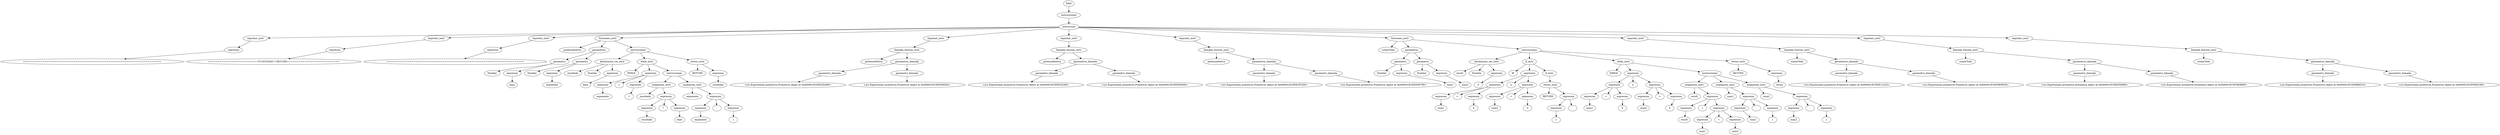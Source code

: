 digraph {
n0[label="RAIZ"];
n1[label="instrucciones"];
n0->n1;
n2[label="instruccion"];
n1->n2;
n3[label="imprimir_instr"];
n2->n3;
n4[label="expresion"];
n3->n4;
n5[label="======================================================================="];
n4->n5;
n6[label="imprimir_instr"];
n2->n6;
n7[label="expresion"];
n6->n7;
n8[label="==========================FUNCIONES Y RETURN==========================="];
n7->n8;
n9[label="imprimir_instr"];
n2->n9;
n10[label="expresion"];
n9->n10;
n11[label="======================================================================="];
n10->n11;
n12[label="funciones_instr"];
n2->n12;
n13[label="potenciaNativa"];
n12->n13;
n14[label="parametros"];
n12->n14;
n15[label="parametro"];
n14->n15;
n16[label="Number"];
n15->n16;
n17[label="expresion"];
n15->n17;
n18[label="base"];
n17->n18;
n19[label="parametro"];
n14->n19;
n20[label="Number"];
n19->n20;
n21[label="expresion"];
n19->n21;
n22[label="exponente"];
n21->n22;
n23[label="instrucciones"];
n12->n23;
n24[label="declaracion_var_instr"];
n23->n24;
n25[label="resultado"];
n24->n25;
n26[label="Number"];
n24->n26;
n27[label="expresion"];
n24->n27;
n28[label="base"];
n27->n28;
n29[label="while_instr"];
n23->n29;
n30[label="WHILE"];
n29->n30;
n31[label="expresion"];
n29->n31;
n32[label="expresion"];
n31->n32;
n33[label="exponente"];
n32->n33;
n34[label=">"];
n31->n34;
n35[label="expresion"];
n31->n35;
n36[label="1"];
n35->n36;
n37[label="instrucciones"];
n29->n37;
n38[label="asignacion_instr"];
n37->n38;
n39[label="resultado"];
n38->n39;
n40[label="expresion"];
n38->n40;
n41[label="expresion"];
n40->n41;
n42[label="resultado"];
n41->n42;
n43[label="*"];
n40->n43;
n44[label="expresion"];
n40->n44;
n45[label="base"];
n44->n45;
n46[label="asignacion_instr"];
n37->n46;
n47[label="exponente"];
n46->n47;
n48[label="expresion"];
n46->n48;
n49[label="expresion"];
n48->n49;
n50[label="exponente"];
n49->n50;
n51[label="-"];
n48->n51;
n52[label="expresion"];
n48->n52;
n53[label="1"];
n52->n53;
n54[label="return_instr"];
n23->n54;
n55[label="RETURN"];
n54->n55;
n56[label="expresion"];
n54->n56;
n57[label="resultado"];
n56->n57;
n58[label="imprimir_instr"];
n2->n58;
n59[label="llamada_funcion_instr"];
n58->n59;
n60[label="potenciaNativa"];
n59->n60;
n61[label="parametros_llamada"];
n59->n61;
n62[label="parametro_llamada"];
n61->n62;
n63[label="<src.Expresiones.primitivos.Primitivos object at 0x000001ECEEE2D490>"];
n62->n63;
n64[label="parametro_llamada"];
n61->n64;
n65[label="<src.Expresiones.primitivos.Primitivos object at 0x000001ECEED59050>"];
n64->n65;
n66[label="imprimir_instr"];
n2->n66;
n67[label="llamada_funcion_instr"];
n66->n67;
n68[label="potenciaNativa"];
n67->n68;
n69[label="parametros_llamada"];
n67->n69;
n70[label="parametro_llamada"];
n69->n70;
n71[label="<src.Expresiones.primitivos.Primitivos object at 0x000001ECEEE35290>"];
n70->n71;
n72[label="parametro_llamada"];
n69->n72;
n73[label="<src.Expresiones.primitivos.Primitivos object at 0x000001ECEED59450>"];
n72->n73;
n74[label="imprimir_instr"];
n2->n74;
n75[label="llamada_funcion_instr"];
n74->n75;
n76[label="potenciaNativa"];
n75->n76;
n77[label="parametros_llamada"];
n75->n77;
n78[label="parametro_llamada"];
n77->n78;
n79[label="<src.Expresiones.primitivos.Primitivos object at 0x000001ECEEE3FCD0>"];
n78->n79;
n80[label="parametro_llamada"];
n77->n80;
n81[label="<src.Expresiones.primitivos.Primitivos object at 0x000001ECEED59790>"];
n80->n81;
n82[label="funciones_instr"];
n2->n82;
n83[label="sumarTodo"];
n82->n83;
n84[label="parametros"];
n82->n84;
n85[label="parametro"];
n84->n85;
n86[label="Number"];
n85->n86;
n87[label="expresion"];
n85->n87;
n88[label="num1"];
n87->n88;
n89[label="parametro"];
n84->n89;
n90[label="Number"];
n89->n90;
n91[label="expresion"];
n89->n91;
n92[label="num2"];
n91->n92;
n93[label="instrucciones"];
n82->n93;
n94[label="declaracion_var_instr"];
n93->n94;
n95[label="result"];
n94->n95;
n96[label="Number"];
n94->n96;
n97[label="expresion"];
n94->n97;
n98[label="0"];
n97->n98;
n99[label="if_instr"];
n93->n99;
n100[label="IF"];
n99->n100;
n101[label="expresion"];
n99->n101;
n102[label="expresion"];
n101->n102;
n103[label="expresion"];
n102->n103;
n104[label="num1"];
n103->n104;
n105[label="<"];
n102->n105;
n106[label="expresion"];
n102->n106;
n107[label="0"];
n106->n107;
n108[label="||"];
n101->n108;
n109[label="expresion"];
n101->n109;
n110[label="expresion"];
n109->n110;
n111[label="num2"];
n110->n111;
n112[label="<"];
n109->n112;
n113[label="expresion"];
n109->n113;
n114[label="0"];
n113->n114;
n115[label="if_instr"];
n99->n115;
n116[label="return_instr"];
n115->n116;
n117[label="RETURN"];
n116->n117;
n118[label="expresion"];
n116->n118;
n119[label="expresion"];
n118->n119;
n120[label="1"];
n119->n120;
n121[label="-"];
n118->n121;
n122[label="while_instr"];
n93->n122;
n123[label="WHILE"];
n122->n123;
n124[label="expresion"];
n122->n124;
n125[label="expresion"];
n124->n125;
n126[label="expresion"];
n125->n126;
n127[label="num1"];
n126->n127;
n128[label=">"];
n125->n128;
n129[label="expresion"];
n125->n129;
n130[label="0"];
n129->n130;
n131[label="||"];
n124->n131;
n132[label="expresion"];
n124->n132;
n133[label="expresion"];
n132->n133;
n134[label="num2"];
n133->n134;
n135[label=">"];
n132->n135;
n136[label="expresion"];
n132->n136;
n137[label="0"];
n136->n137;
n138[label="instrucciones"];
n122->n138;
n139[label="asignacion_instr"];
n138->n139;
n140[label="result"];
n139->n140;
n141[label="expresion"];
n139->n141;
n142[label="expresion"];
n141->n142;
n143[label="result"];
n142->n143;
n144[label="+"];
n141->n144;
n145[label="expresion"];
n141->n145;
n146[label="expresion"];
n145->n146;
n147[label="num1"];
n146->n147;
n148[label="+"];
n145->n148;
n149[label="expresion"];
n145->n149;
n150[label="num2"];
n149->n150;
n151[label="asignacion_instr"];
n138->n151;
n152[label="num1"];
n151->n152;
n153[label="expresion"];
n151->n153;
n154[label="expresion"];
n153->n154;
n155[label="num1"];
n154->n155;
n156[label="-"];
n153->n156;
n157[label="expresion"];
n153->n157;
n158[label="1"];
n157->n158;
n159[label="asignacion_instr"];
n138->n159;
n160[label="num2"];
n159->n160;
n161[label="expresion"];
n159->n161;
n162[label="expresion"];
n161->n162;
n163[label="num2"];
n162->n163;
n164[label="-"];
n161->n164;
n165[label="expresion"];
n161->n165;
n166[label="1"];
n165->n166;
n167[label="return_instr"];
n93->n167;
n168[label="RETURN"];
n167->n168;
n169[label="expresion"];
n167->n169;
n170[label="result"];
n169->n170;
n171[label="imprimir_instr"];
n2->n171;
n172[label="llamada_funcion_instr"];
n171->n172;
n173[label="sumarTodo"];
n172->n173;
n174[label="parametros_llamada"];
n172->n174;
n175[label="parametro_llamada"];
n174->n175;
n176[label="<src.Expresiones.primitivos.Primitivos object at 0x000001ECEEE11410>"];
n175->n176;
n177[label="parametro_llamada"];
n174->n177;
n178[label="<src.Expresiones.primitivos.Primitivos object at 0x000001ECEF0E8FD0>"];
n177->n178;
n179[label="imprimir_instr"];
n2->n179;
n180[label="llamada_funcion_instr"];
n179->n180;
n181[label="sumarTodo"];
n180->n181;
n182[label="parametros_llamada"];
n180->n182;
n183[label="parametro_llamada"];
n182->n183;
n184[label="<src.Expresiones.aritmetica.Aritmetica object at 0x000001ECEED58990>"];
n183->n184;
n185[label="parametro_llamada"];
n182->n185;
n186[label="<src.Expresiones.aritmetica.Aritmetica object at 0x000001ECEF0E8890>"];
n185->n186;
n187[label="imprimir_instr"];
n2->n187;
n188[label="llamada_funcion_instr"];
n187->n188;
n189[label="sumarTodo"];
n188->n189;
n190[label="parametros_llamada"];
n188->n190;
n191[label="parametro_llamada"];
n190->n191;
n192[label="<src.Expresiones.primitivos.Primitivos object at 0x000001ECED886D10>"];
n191->n192;
n193[label="parametro_llamada"];
n190->n193;
n194[label="<src.Expresiones.primitivos.Primitivos object at 0x000001ECEF0E9190>"];
n193->n194;
}